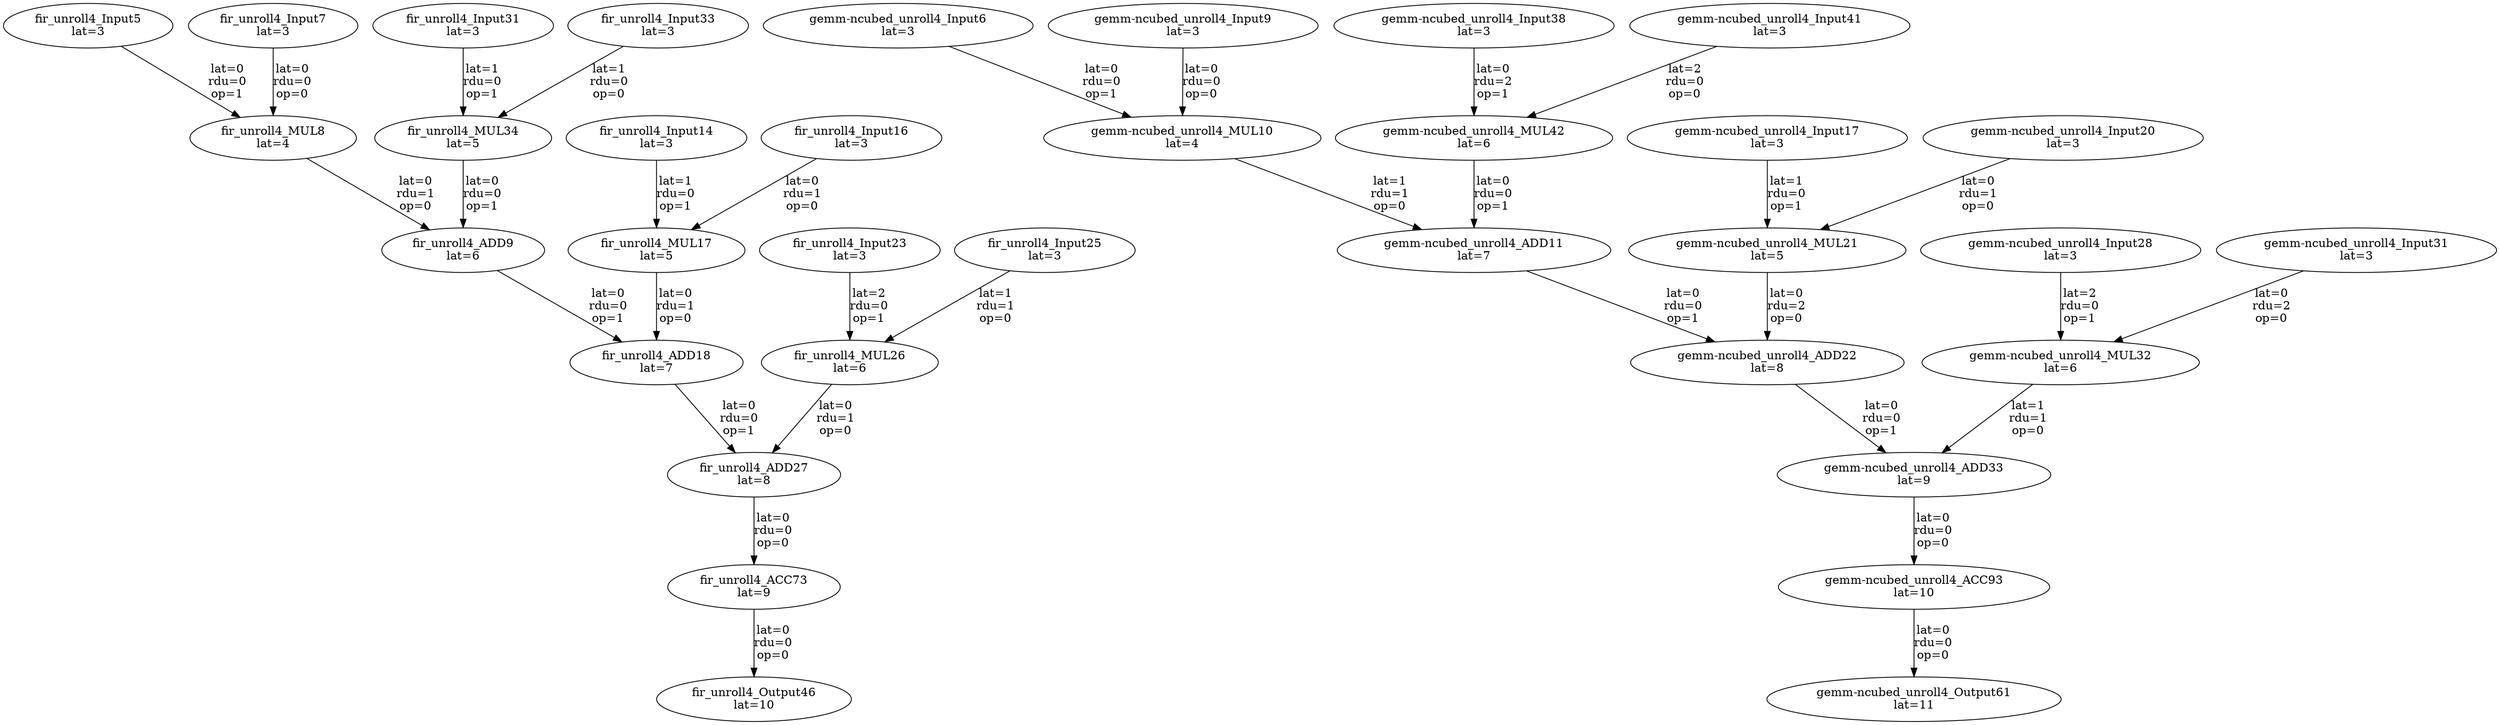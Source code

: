 Digraph G {
"fir_unroll4_Input5"[label = "\N\nlat=3"];
"fir_unroll4_Input7"[label = "\N\nlat=3"];
"fir_unroll4_MUL8"[label = "\N\nlat=4"];
"fir_unroll4_Input7"->"fir_unroll4_MUL8"[label = "lat=0\nrdu=0\nop=0"];
"fir_unroll4_Input5"->"fir_unroll4_MUL8"[label = "lat=0\nrdu=0\nop=1"];
"fir_unroll4_ADD9"[label = "\N\nlat=6"];
"fir_unroll4_MUL8"->"fir_unroll4_ADD9"[label = "lat=0\nrdu=1\nop=0"];
"fir_unroll4_MUL34"->"fir_unroll4_ADD9"[label = "lat=0\nrdu=0\nop=1"];
"fir_unroll4_Input14"[label = "\N\nlat=3"];
"fir_unroll4_Input16"[label = "\N\nlat=3"];
"fir_unroll4_MUL17"[label = "\N\nlat=5"];
"fir_unroll4_Input16"->"fir_unroll4_MUL17"[label = "lat=0\nrdu=1\nop=0"];
"fir_unroll4_Input14"->"fir_unroll4_MUL17"[label = "lat=1\nrdu=0\nop=1"];
"fir_unroll4_ADD18"[label = "\N\nlat=7"];
"fir_unroll4_MUL17"->"fir_unroll4_ADD18"[label = "lat=0\nrdu=1\nop=0"];
"fir_unroll4_ADD9"->"fir_unroll4_ADD18"[label = "lat=0\nrdu=0\nop=1"];
"fir_unroll4_Input23"[label = "\N\nlat=3"];
"fir_unroll4_Input25"[label = "\N\nlat=3"];
"fir_unroll4_MUL26"[label = "\N\nlat=6"];
"fir_unroll4_Input25"->"fir_unroll4_MUL26"[label = "lat=1\nrdu=1\nop=0"];
"fir_unroll4_Input23"->"fir_unroll4_MUL26"[label = "lat=2\nrdu=0\nop=1"];
"fir_unroll4_ADD27"[label = "\N\nlat=8"];
"fir_unroll4_MUL26"->"fir_unroll4_ADD27"[label = "lat=0\nrdu=1\nop=0"];
"fir_unroll4_ADD18"->"fir_unroll4_ADD27"[label = "lat=0\nrdu=0\nop=1"];
"fir_unroll4_Input31"[label = "\N\nlat=3"];
"fir_unroll4_Input33"[label = "\N\nlat=3"];
"fir_unroll4_MUL34"[label = "\N\nlat=5"];
"fir_unroll4_Input33"->"fir_unroll4_MUL34"[label = "lat=1\nrdu=0\nop=0"];
"fir_unroll4_Input31"->"fir_unroll4_MUL34"[label = "lat=1\nrdu=0\nop=1"];
"fir_unroll4_Output46"[label = "\N\nlat=10"];
"fir_unroll4_ACC73"->"fir_unroll4_Output46"[label = "lat=0\nrdu=0\nop=0"];
"fir_unroll4_ACC73"[label = "\N\nlat=9"];
"fir_unroll4_ADD27"->"fir_unroll4_ACC73"[label = "lat=0\nrdu=0\nop=0"];
"gemm-ncubed_unroll4_Input6"[label = "\N\nlat=3"];
"gemm-ncubed_unroll4_Input9"[label = "\N\nlat=3"];
"gemm-ncubed_unroll4_MUL10"[label = "\N\nlat=4"];
"gemm-ncubed_unroll4_Input9"->"gemm-ncubed_unroll4_MUL10"[label = "lat=0\nrdu=0\nop=0"];
"gemm-ncubed_unroll4_Input6"->"gemm-ncubed_unroll4_MUL10"[label = "lat=0\nrdu=0\nop=1"];
"gemm-ncubed_unroll4_ADD11"[label = "\N\nlat=7"];
"gemm-ncubed_unroll4_MUL10"->"gemm-ncubed_unroll4_ADD11"[label = "lat=1\nrdu=1\nop=0"];
"gemm-ncubed_unroll4_MUL42"->"gemm-ncubed_unroll4_ADD11"[label = "lat=0\nrdu=0\nop=1"];
"gemm-ncubed_unroll4_Input17"[label = "\N\nlat=3"];
"gemm-ncubed_unroll4_Input20"[label = "\N\nlat=3"];
"gemm-ncubed_unroll4_MUL21"[label = "\N\nlat=5"];
"gemm-ncubed_unroll4_Input20"->"gemm-ncubed_unroll4_MUL21"[label = "lat=0\nrdu=1\nop=0"];
"gemm-ncubed_unroll4_Input17"->"gemm-ncubed_unroll4_MUL21"[label = "lat=1\nrdu=0\nop=1"];
"gemm-ncubed_unroll4_ADD22"[label = "\N\nlat=8"];
"gemm-ncubed_unroll4_MUL21"->"gemm-ncubed_unroll4_ADD22"[label = "lat=0\nrdu=2\nop=0"];
"gemm-ncubed_unroll4_ADD11"->"gemm-ncubed_unroll4_ADD22"[label = "lat=0\nrdu=0\nop=1"];
"gemm-ncubed_unroll4_Input28"[label = "\N\nlat=3"];
"gemm-ncubed_unroll4_Input31"[label = "\N\nlat=3"];
"gemm-ncubed_unroll4_MUL32"[label = "\N\nlat=6"];
"gemm-ncubed_unroll4_Input31"->"gemm-ncubed_unroll4_MUL32"[label = "lat=0\nrdu=2\nop=0"];
"gemm-ncubed_unroll4_Input28"->"gemm-ncubed_unroll4_MUL32"[label = "lat=2\nrdu=0\nop=1"];
"gemm-ncubed_unroll4_ADD33"[label = "\N\nlat=9"];
"gemm-ncubed_unroll4_MUL32"->"gemm-ncubed_unroll4_ADD33"[label = "lat=1\nrdu=1\nop=0"];
"gemm-ncubed_unroll4_ADD22"->"gemm-ncubed_unroll4_ADD33"[label = "lat=0\nrdu=0\nop=1"];
"gemm-ncubed_unroll4_Input38"[label = "\N\nlat=3"];
"gemm-ncubed_unroll4_Input41"[label = "\N\nlat=3"];
"gemm-ncubed_unroll4_MUL42"[label = "\N\nlat=6"];
"gemm-ncubed_unroll4_Input41"->"gemm-ncubed_unroll4_MUL42"[label = "lat=2\nrdu=0\nop=0"];
"gemm-ncubed_unroll4_Input38"->"gemm-ncubed_unroll4_MUL42"[label = "lat=0\nrdu=2\nop=1"];
"gemm-ncubed_unroll4_Output61"[label = "\N\nlat=11"];
"gemm-ncubed_unroll4_ACC93"->"gemm-ncubed_unroll4_Output61"[label = "lat=0\nrdu=0\nop=0"];
"gemm-ncubed_unroll4_ACC93"[label = "\N\nlat=10"];
"gemm-ncubed_unroll4_ADD33"->"gemm-ncubed_unroll4_ACC93"[label = "lat=0\nrdu=0\nop=0"];
}
